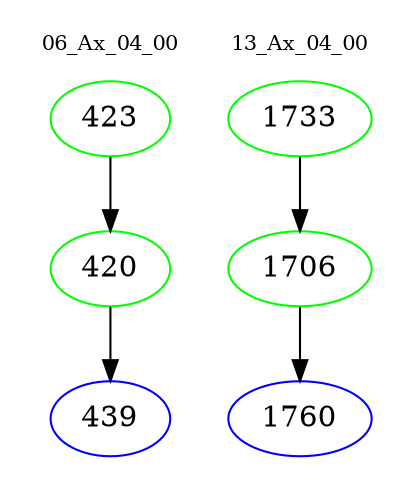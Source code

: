 digraph{
subgraph cluster_0 {
color = white
label = "06_Ax_04_00";
fontsize=10;
T0_423 [label="423", color="green"]
T0_423 -> T0_420 [color="black"]
T0_420 [label="420", color="green"]
T0_420 -> T0_439 [color="black"]
T0_439 [label="439", color="blue"]
}
subgraph cluster_1 {
color = white
label = "13_Ax_04_00";
fontsize=10;
T1_1733 [label="1733", color="green"]
T1_1733 -> T1_1706 [color="black"]
T1_1706 [label="1706", color="green"]
T1_1706 -> T1_1760 [color="black"]
T1_1760 [label="1760", color="blue"]
}
}
